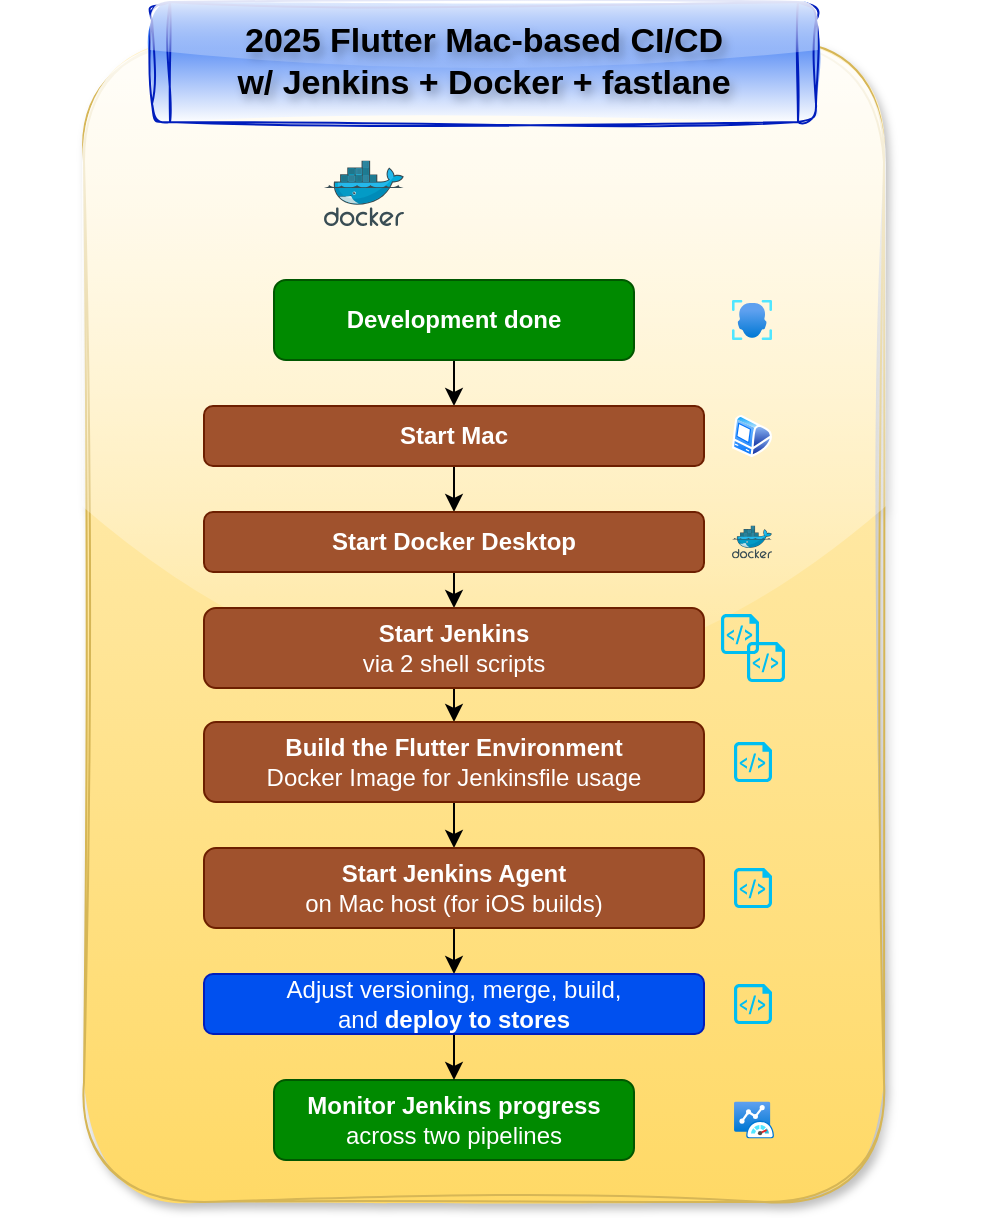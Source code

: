 <mxfile version="26.0.4">
  <diagram id="C5RBs43oDa-KdzZeNtuy" name="Page-1">
    <mxGraphModel dx="679" dy="648" grid="1" gridSize="10" guides="1" tooltips="1" connect="1" arrows="1" fold="1" page="1" pageScale="1" pageWidth="827" pageHeight="1169" math="0" shadow="0">
      <root>
        <mxCell id="WIyWlLk6GJQsqaUBKTNV-0" />
        <mxCell id="WIyWlLk6GJQsqaUBKTNV-1" parent="WIyWlLk6GJQsqaUBKTNV-0" />
        <mxCell id="hRRo8jBFLK105pNUqOtZ-27" value="" style="rounded=1;whiteSpace=wrap;html=1;fillColor=#fff2cc;gradientColor=#ffd966;strokeColor=#d6b656;shadow=1;sketch=1;curveFitting=1;jiggle=2;glass=1;" parent="WIyWlLk6GJQsqaUBKTNV-1" vertex="1">
          <mxGeometry x="214" y="160" width="400" height="580" as="geometry" />
        </mxCell>
        <mxCell id="ZiNcvcKHjE9lAIEAp8mM-17" value="" style="shape=image;verticalLabelPosition=bottom;labelBackgroundColor=default;verticalAlign=top;aspect=fixed;imageAspect=0;image=https://cdn.iconscout.com/icon/free/png-256/free-flutter-logo-icon-download-in-svg-png-gif-file-formats--programming-language-coding-development-logos-icons-1720090.png;opacity=40;" vertex="1" parent="WIyWlLk6GJQsqaUBKTNV-1">
          <mxGeometry x="172" y="203" width="490" height="490" as="geometry" />
        </mxCell>
        <mxCell id="hRRo8jBFLK105pNUqOtZ-1" value="" style="edgeStyle=orthogonalEdgeStyle;rounded=0;orthogonalLoop=1;jettySize=auto;html=1;" parent="WIyWlLk6GJQsqaUBKTNV-1" source="WIyWlLk6GJQsqaUBKTNV-3" target="hRRo8jBFLK105pNUqOtZ-0" edge="1">
          <mxGeometry relative="1" as="geometry" />
        </mxCell>
        <mxCell id="WIyWlLk6GJQsqaUBKTNV-3" value="&lt;span style=&quot;&quot;&gt;Development done&lt;/span&gt;" style="rounded=1;whiteSpace=wrap;html=1;fontSize=12;glass=0;strokeWidth=1;shadow=0;fontStyle=1;fillColor=#008a00;fontColor=#ffffff;strokeColor=#005700;" parent="WIyWlLk6GJQsqaUBKTNV-1" vertex="1">
          <mxGeometry x="309" y="279" width="180" height="40" as="geometry" />
        </mxCell>
        <mxCell id="WIyWlLk6GJQsqaUBKTNV-11" value="&lt;b&gt;Monitor Jenkins progress&lt;/b&gt;&lt;div&gt;across two pipelines&lt;/div&gt;" style="rounded=1;whiteSpace=wrap;html=1;fontSize=12;glass=0;strokeWidth=1;shadow=0;fillColor=#008a00;fontColor=#ffffff;strokeColor=#005700;" parent="WIyWlLk6GJQsqaUBKTNV-1" vertex="1">
          <mxGeometry x="309" y="679" width="180" height="40" as="geometry" />
        </mxCell>
        <mxCell id="hRRo8jBFLK105pNUqOtZ-11" style="edgeStyle=orthogonalEdgeStyle;rounded=0;orthogonalLoop=1;jettySize=auto;html=1;exitX=0.5;exitY=1;exitDx=0;exitDy=0;entryX=0.5;entryY=0;entryDx=0;entryDy=0;" parent="WIyWlLk6GJQsqaUBKTNV-1" source="hRRo8jBFLK105pNUqOtZ-0" target="hRRo8jBFLK105pNUqOtZ-4" edge="1">
          <mxGeometry relative="1" as="geometry" />
        </mxCell>
        <mxCell id="hRRo8jBFLK105pNUqOtZ-0" value="&lt;div&gt;&lt;span style=&quot;background-color: initial;&quot;&gt;Start Mac&lt;/span&gt;&lt;/div&gt;" style="whiteSpace=wrap;html=1;rounded=1;glass=0;strokeWidth=1;shadow=0;fontStyle=1;fillColor=#a0522d;fontColor=#ffffff;strokeColor=#6D1F00;" parent="WIyWlLk6GJQsqaUBKTNV-1" vertex="1">
          <mxGeometry x="274" y="342" width="250" height="30" as="geometry" />
        </mxCell>
        <mxCell id="hRRo8jBFLK105pNUqOtZ-12" style="edgeStyle=orthogonalEdgeStyle;rounded=0;orthogonalLoop=1;jettySize=auto;html=1;exitX=0.5;exitY=1;exitDx=0;exitDy=0;entryX=0.5;entryY=0;entryDx=0;entryDy=0;" parent="WIyWlLk6GJQsqaUBKTNV-1" source="hRRo8jBFLK105pNUqOtZ-4" target="hRRo8jBFLK105pNUqOtZ-5" edge="1">
          <mxGeometry relative="1" as="geometry" />
        </mxCell>
        <mxCell id="hRRo8jBFLK105pNUqOtZ-4" value="&lt;div&gt;Start Docker Desktop&lt;/div&gt;" style="whiteSpace=wrap;html=1;rounded=1;glass=0;strokeWidth=1;shadow=0;fontStyle=1;fillColor=#a0522d;fontColor=#ffffff;strokeColor=#6D1F00;" parent="WIyWlLk6GJQsqaUBKTNV-1" vertex="1">
          <mxGeometry x="274" y="395" width="250" height="30" as="geometry" />
        </mxCell>
        <mxCell id="hRRo8jBFLK105pNUqOtZ-13" style="edgeStyle=orthogonalEdgeStyle;rounded=0;orthogonalLoop=1;jettySize=auto;html=1;exitX=0.5;exitY=1;exitDx=0;exitDy=0;entryX=0.5;entryY=0;entryDx=0;entryDy=0;" parent="WIyWlLk6GJQsqaUBKTNV-1" source="hRRo8jBFLK105pNUqOtZ-5" target="hRRo8jBFLK105pNUqOtZ-6" edge="1">
          <mxGeometry relative="1" as="geometry" />
        </mxCell>
        <mxCell id="hRRo8jBFLK105pNUqOtZ-5" value="&lt;div&gt;Start Jenkins&lt;/div&gt;&lt;div&gt;&lt;span style=&quot;font-weight: normal;&quot;&gt;via 2 shell scripts&lt;/span&gt;&lt;/div&gt;" style="whiteSpace=wrap;html=1;rounded=1;glass=0;strokeWidth=1;shadow=0;fontStyle=1;fillColor=#a0522d;fontColor=#ffffff;strokeColor=#6D1F00;" parent="WIyWlLk6GJQsqaUBKTNV-1" vertex="1">
          <mxGeometry x="274" y="443" width="250" height="40" as="geometry" />
        </mxCell>
        <mxCell id="hRRo8jBFLK105pNUqOtZ-14" style="edgeStyle=orthogonalEdgeStyle;rounded=0;orthogonalLoop=1;jettySize=auto;html=1;exitX=0.5;exitY=1;exitDx=0;exitDy=0;entryX=0.5;entryY=0;entryDx=0;entryDy=0;" parent="WIyWlLk6GJQsqaUBKTNV-1" source="hRRo8jBFLK105pNUqOtZ-6" target="hRRo8jBFLK105pNUqOtZ-7" edge="1">
          <mxGeometry relative="1" as="geometry" />
        </mxCell>
        <mxCell id="hRRo8jBFLK105pNUqOtZ-6" value="&lt;div&gt;&lt;b&gt;Build the Flutter Environment&lt;/b&gt;&lt;/div&gt;&lt;div&gt;Docker Image for Jenkinsfile usage&lt;/div&gt;" style="whiteSpace=wrap;html=1;rounded=1;glass=0;strokeWidth=1;shadow=0;fontStyle=0;fillColor=#a0522d;fontColor=#ffffff;strokeColor=#6D1F00;" parent="WIyWlLk6GJQsqaUBKTNV-1" vertex="1">
          <mxGeometry x="274" y="500" width="250" height="40" as="geometry" />
        </mxCell>
        <mxCell id="hRRo8jBFLK105pNUqOtZ-15" style="edgeStyle=orthogonalEdgeStyle;rounded=0;orthogonalLoop=1;jettySize=auto;html=1;exitX=0.5;exitY=1;exitDx=0;exitDy=0;entryX=0.5;entryY=0;entryDx=0;entryDy=0;" parent="WIyWlLk6GJQsqaUBKTNV-1" source="hRRo8jBFLK105pNUqOtZ-7" target="hRRo8jBFLK105pNUqOtZ-8" edge="1">
          <mxGeometry relative="1" as="geometry" />
        </mxCell>
        <mxCell id="hRRo8jBFLK105pNUqOtZ-7" value="&lt;div&gt;&lt;b&gt;Start Jenkins Agent&lt;/b&gt;&lt;/div&gt;&lt;div&gt;&lt;span style=&quot;background-color: initial;&quot;&gt;on Mac host&amp;nbsp;&lt;/span&gt;&lt;span style=&quot;background-color: initial;&quot;&gt;(for iOS builds)&lt;/span&gt;&lt;/div&gt;" style="whiteSpace=wrap;html=1;rounded=1;glass=0;strokeWidth=1;shadow=0;fontStyle=0;fillColor=#a0522d;fontColor=#ffffff;strokeColor=#6D1F00;" parent="WIyWlLk6GJQsqaUBKTNV-1" vertex="1">
          <mxGeometry x="274" y="563" width="250" height="40" as="geometry" />
        </mxCell>
        <mxCell id="hRRo8jBFLK105pNUqOtZ-16" style="edgeStyle=orthogonalEdgeStyle;rounded=0;orthogonalLoop=1;jettySize=auto;html=1;exitX=0.5;exitY=1;exitDx=0;exitDy=0;entryX=0.5;entryY=0;entryDx=0;entryDy=0;" parent="WIyWlLk6GJQsqaUBKTNV-1" source="hRRo8jBFLK105pNUqOtZ-8" target="WIyWlLk6GJQsqaUBKTNV-11" edge="1">
          <mxGeometry relative="1" as="geometry" />
        </mxCell>
        <mxCell id="hRRo8jBFLK105pNUqOtZ-8" value="&lt;div&gt;&lt;span style=&quot;font-weight: normal;&quot;&gt;Adjust versioning, merge, build,&lt;/span&gt;&lt;/div&gt;&lt;div&gt;&lt;span style=&quot;font-weight: normal;&quot;&gt;and &lt;/span&gt;deploy to stores&lt;/div&gt;" style="whiteSpace=wrap;html=1;rounded=1;glass=0;strokeWidth=1;shadow=0;fontStyle=1;fillColor=#0050ef;fontColor=#ffffff;strokeColor=#001DBC;" parent="WIyWlLk6GJQsqaUBKTNV-1" vertex="1">
          <mxGeometry x="274" y="626" width="250" height="30" as="geometry" />
        </mxCell>
        <mxCell id="hRRo8jBFLK105pNUqOtZ-19" value="" style="verticalLabelPosition=bottom;html=1;verticalAlign=top;align=center;strokeColor=none;fillColor=#00BEF2;shape=mxgraph.azure.script_file;pointerEvents=1;aspect=fixed;" parent="WIyWlLk6GJQsqaUBKTNV-1" vertex="1">
          <mxGeometry x="539" y="510" width="19" height="20" as="geometry" />
        </mxCell>
        <mxCell id="hRRo8jBFLK105pNUqOtZ-20" value="" style="verticalLabelPosition=bottom;html=1;verticalAlign=top;align=center;strokeColor=none;fillColor=#00BEF2;shape=mxgraph.azure.script_file;pointerEvents=1;aspect=fixed;" parent="WIyWlLk6GJQsqaUBKTNV-1" vertex="1">
          <mxGeometry x="539" y="573" width="19" height="20" as="geometry" />
        </mxCell>
        <mxCell id="hRRo8jBFLK105pNUqOtZ-21" value="" style="verticalLabelPosition=bottom;html=1;verticalAlign=top;align=center;strokeColor=none;fillColor=#00BEF2;shape=mxgraph.azure.script_file;pointerEvents=1;aspect=fixed;" parent="WIyWlLk6GJQsqaUBKTNV-1" vertex="1">
          <mxGeometry x="539" y="631" width="19" height="20" as="geometry" />
        </mxCell>
        <mxCell id="hRRo8jBFLK105pNUqOtZ-22" value="" style="group" parent="WIyWlLk6GJQsqaUBKTNV-1" vertex="1" connectable="0">
          <mxGeometry x="532.5" y="446" width="32" height="34" as="geometry" />
        </mxCell>
        <mxCell id="hRRo8jBFLK105pNUqOtZ-17" value="" style="verticalLabelPosition=bottom;html=1;verticalAlign=top;align=center;strokeColor=none;fillColor=#00BEF2;shape=mxgraph.azure.script_file;pointerEvents=1;aspect=fixed;" parent="hRRo8jBFLK105pNUqOtZ-22" vertex="1">
          <mxGeometry width="19" height="20" as="geometry" />
        </mxCell>
        <mxCell id="hRRo8jBFLK105pNUqOtZ-18" value="" style="verticalLabelPosition=bottom;html=1;verticalAlign=top;align=center;strokeColor=none;fillColor=#00BEF2;shape=mxgraph.azure.script_file;pointerEvents=1;aspect=fixed;" parent="hRRo8jBFLK105pNUqOtZ-22" vertex="1">
          <mxGeometry x="13" y="14" width="19" height="20" as="geometry" />
        </mxCell>
        <mxCell id="hRRo8jBFLK105pNUqOtZ-23" value="" style="image;aspect=fixed;html=1;points=[];align=center;fontSize=12;image=img/lib/azure2/other/Azure_Monitor_Dashboard.svg;" parent="WIyWlLk6GJQsqaUBKTNV-1" vertex="1">
          <mxGeometry x="539" y="689.7" width="20" height="18.59" as="geometry" />
        </mxCell>
        <mxCell id="hRRo8jBFLK105pNUqOtZ-24" value="" style="image;sketch=0;aspect=fixed;html=1;points=[];align=center;fontSize=12;image=img/lib/mscae/Docker.svg;" parent="WIyWlLk6GJQsqaUBKTNV-1" vertex="1">
          <mxGeometry x="538" y="401.8" width="20" height="16.4" as="geometry" />
        </mxCell>
        <mxCell id="hRRo8jBFLK105pNUqOtZ-25" value="" style="image;aspect=fixed;perimeter=ellipsePerimeter;html=1;align=center;shadow=0;dashed=0;spacingTop=3;image=img/lib/active_directory/mac_client.svg;" parent="WIyWlLk6GJQsqaUBKTNV-1" vertex="1">
          <mxGeometry x="538" y="346.36" width="20" height="21.28" as="geometry" />
        </mxCell>
        <mxCell id="hRRo8jBFLK105pNUqOtZ-26" value="" style="image;aspect=fixed;html=1;points=[];align=center;fontSize=12;image=img/lib/azure2/ai_machine_learning/Face_APIs.svg;" parent="WIyWlLk6GJQsqaUBKTNV-1" vertex="1">
          <mxGeometry x="538" y="289" width="20" height="20" as="geometry" />
        </mxCell>
        <mxCell id="ZiNcvcKHjE9lAIEAp8mM-7" value="2025 Flutter Mac-based&amp;nbsp;CI/CD&lt;div&gt;w/ Jenkins + Docker + fastlane&lt;/div&gt;" style="shape=process;whiteSpace=wrap;html=1;backgroundOutline=1;size=0.006;fillColor=#0050ef;strokeColor=#001DBC;fontColor=#000000;gradientColor=#FFFFFF;rounded=1;glass=1;sketch=1;curveFitting=1;jiggle=2;shadow=0;labelBorderColor=none;labelBackgroundColor=none;textShadow=1;fontStyle=1;fontSize=17;" vertex="1" parent="WIyWlLk6GJQsqaUBKTNV-1">
          <mxGeometry x="248" y="140" width="332" height="60" as="geometry" />
        </mxCell>
        <mxCell id="ZiNcvcKHjE9lAIEAp8mM-11" value="" style="shape=image;verticalLabelPosition=bottom;labelBackgroundColor=default;verticalAlign=top;aspect=fixed;imageAspect=0;image=https://cdn.iconscout.com/icon/free/png-256/free-flutter-logo-icon-download-in-svg-png-gif-file-formats--programming-language-coding-development-logos-icons-1720090.png;" vertex="1" parent="WIyWlLk6GJQsqaUBKTNV-1">
          <mxGeometry x="240" y="279" width="40" height="40" as="geometry" />
        </mxCell>
        <mxCell id="ZiNcvcKHjE9lAIEAp8mM-0" value="" style="image;sketch=0;aspect=fixed;html=1;points=[];align=center;fontSize=12;image=img/lib/mscae/Docker.svg;" vertex="1" parent="WIyWlLk6GJQsqaUBKTNV-1">
          <mxGeometry x="334" y="219.2" width="40" height="32.8" as="geometry" />
        </mxCell>
        <mxCell id="ZiNcvcKHjE9lAIEAp8mM-1" value="" style="shape=image;verticalLabelPosition=bottom;labelBackgroundColor=default;verticalAlign=top;aspect=fixed;imageAspect=0;image=https://elest.io/images/softwares/114/logo.png;" vertex="1" parent="WIyWlLk6GJQsqaUBKTNV-1">
          <mxGeometry x="453" y="219.2" width="40" height="40" as="geometry" />
        </mxCell>
        <mxCell id="ZiNcvcKHjE9lAIEAp8mM-2" value="" style="shape=image;verticalLabelPosition=bottom;labelBackgroundColor=default;verticalAlign=top;aspect=fixed;imageAspect=0;image=https://static-00.iconduck.com/assets.00/fastlane-icon-2048x1979-kwha11r8.png;" vertex="1" parent="WIyWlLk6GJQsqaUBKTNV-1">
          <mxGeometry x="506" y="232.53" width="40" height="38.67" as="geometry" />
        </mxCell>
        <mxCell id="ZiNcvcKHjE9lAIEAp8mM-5" value="" style="shape=image;verticalLabelPosition=bottom;labelBackgroundColor=default;verticalAlign=top;aspect=fixed;imageAspect=0;image=https://icons.veryicon.com/png/o/business/25d-work-diary/macbook-pro-4.png;" vertex="1" parent="WIyWlLk6GJQsqaUBKTNV-1">
          <mxGeometry x="278" y="230.2" width="40" height="40" as="geometry" />
        </mxCell>
        <mxCell id="ZiNcvcKHjE9lAIEAp8mM-6" value="" style="shape=image;verticalLabelPosition=bottom;labelBackgroundColor=default;verticalAlign=top;aspect=fixed;imageAspect=0;image=https://cdn.icon-icons.com/icons2/2235/PNG/512/ubuntu_os_logo_icon_134675.png;" vertex="1" parent="WIyWlLk6GJQsqaUBKTNV-1">
          <mxGeometry x="394" y="212" width="40" height="40" as="geometry" />
        </mxCell>
      </root>
    </mxGraphModel>
  </diagram>
</mxfile>
